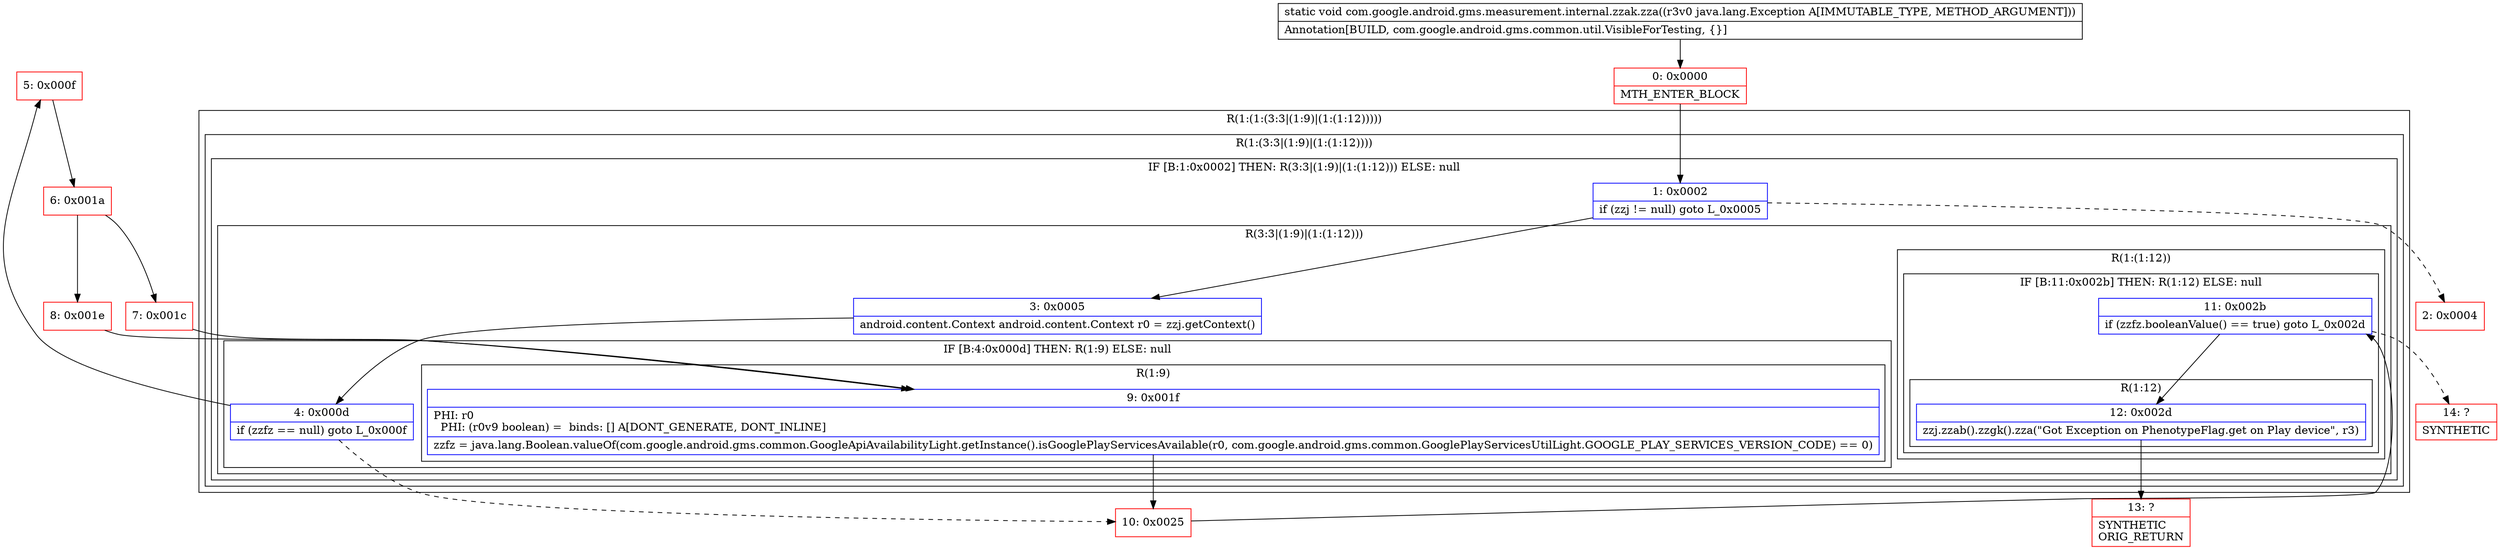 digraph "CFG forcom.google.android.gms.measurement.internal.zzak.zza(Ljava\/lang\/Exception;)V" {
subgraph cluster_Region_1874395966 {
label = "R(1:(1:(3:3|(1:9)|(1:(1:12)))))";
node [shape=record,color=blue];
subgraph cluster_Region_43807469 {
label = "R(1:(3:3|(1:9)|(1:(1:12))))";
node [shape=record,color=blue];
subgraph cluster_IfRegion_431454663 {
label = "IF [B:1:0x0002] THEN: R(3:3|(1:9)|(1:(1:12))) ELSE: null";
node [shape=record,color=blue];
Node_1 [shape=record,label="{1\:\ 0x0002|if (zzj != null) goto L_0x0005\l}"];
subgraph cluster_Region_691157195 {
label = "R(3:3|(1:9)|(1:(1:12)))";
node [shape=record,color=blue];
Node_3 [shape=record,label="{3\:\ 0x0005|android.content.Context android.content.Context r0 = zzj.getContext()\l}"];
subgraph cluster_IfRegion_699083041 {
label = "IF [B:4:0x000d] THEN: R(1:9) ELSE: null";
node [shape=record,color=blue];
Node_4 [shape=record,label="{4\:\ 0x000d|if (zzfz == null) goto L_0x000f\l}"];
subgraph cluster_Region_1242960273 {
label = "R(1:9)";
node [shape=record,color=blue];
Node_9 [shape=record,label="{9\:\ 0x001f|PHI: r0 \l  PHI: (r0v9 boolean) =  binds: [] A[DONT_GENERATE, DONT_INLINE]\l|zzfz = java.lang.Boolean.valueOf(com.google.android.gms.common.GoogleApiAvailabilityLight.getInstance().isGooglePlayServicesAvailable(r0, com.google.android.gms.common.GooglePlayServicesUtilLight.GOOGLE_PLAY_SERVICES_VERSION_CODE) == 0)\l}"];
}
}
subgraph cluster_Region_237793241 {
label = "R(1:(1:12))";
node [shape=record,color=blue];
subgraph cluster_IfRegion_1875275755 {
label = "IF [B:11:0x002b] THEN: R(1:12) ELSE: null";
node [shape=record,color=blue];
Node_11 [shape=record,label="{11\:\ 0x002b|if (zzfz.booleanValue() == true) goto L_0x002d\l}"];
subgraph cluster_Region_1302157973 {
label = "R(1:12)";
node [shape=record,color=blue];
Node_12 [shape=record,label="{12\:\ 0x002d|zzj.zzab().zzgk().zza(\"Got Exception on PhenotypeFlag.get on Play device\", r3)\l}"];
}
}
}
}
}
}
}
Node_0 [shape=record,color=red,label="{0\:\ 0x0000|MTH_ENTER_BLOCK\l}"];
Node_2 [shape=record,color=red,label="{2\:\ 0x0004}"];
Node_5 [shape=record,color=red,label="{5\:\ 0x000f}"];
Node_6 [shape=record,color=red,label="{6\:\ 0x001a}"];
Node_7 [shape=record,color=red,label="{7\:\ 0x001c}"];
Node_8 [shape=record,color=red,label="{8\:\ 0x001e}"];
Node_10 [shape=record,color=red,label="{10\:\ 0x0025}"];
Node_13 [shape=record,color=red,label="{13\:\ ?|SYNTHETIC\lORIG_RETURN\l}"];
Node_14 [shape=record,color=red,label="{14\:\ ?|SYNTHETIC\l}"];
MethodNode[shape=record,label="{static void com.google.android.gms.measurement.internal.zzak.zza((r3v0 java.lang.Exception A[IMMUTABLE_TYPE, METHOD_ARGUMENT]))  | Annotation[BUILD, com.google.android.gms.common.util.VisibleForTesting, \{\}]\l}"];
MethodNode -> Node_0;
Node_1 -> Node_2[style=dashed];
Node_1 -> Node_3;
Node_3 -> Node_4;
Node_4 -> Node_5;
Node_4 -> Node_10[style=dashed];
Node_9 -> Node_10;
Node_11 -> Node_12;
Node_11 -> Node_14[style=dashed];
Node_12 -> Node_13;
Node_0 -> Node_1;
Node_5 -> Node_6;
Node_6 -> Node_7;
Node_6 -> Node_8;
Node_7 -> Node_9;
Node_8 -> Node_9;
Node_10 -> Node_11;
}

